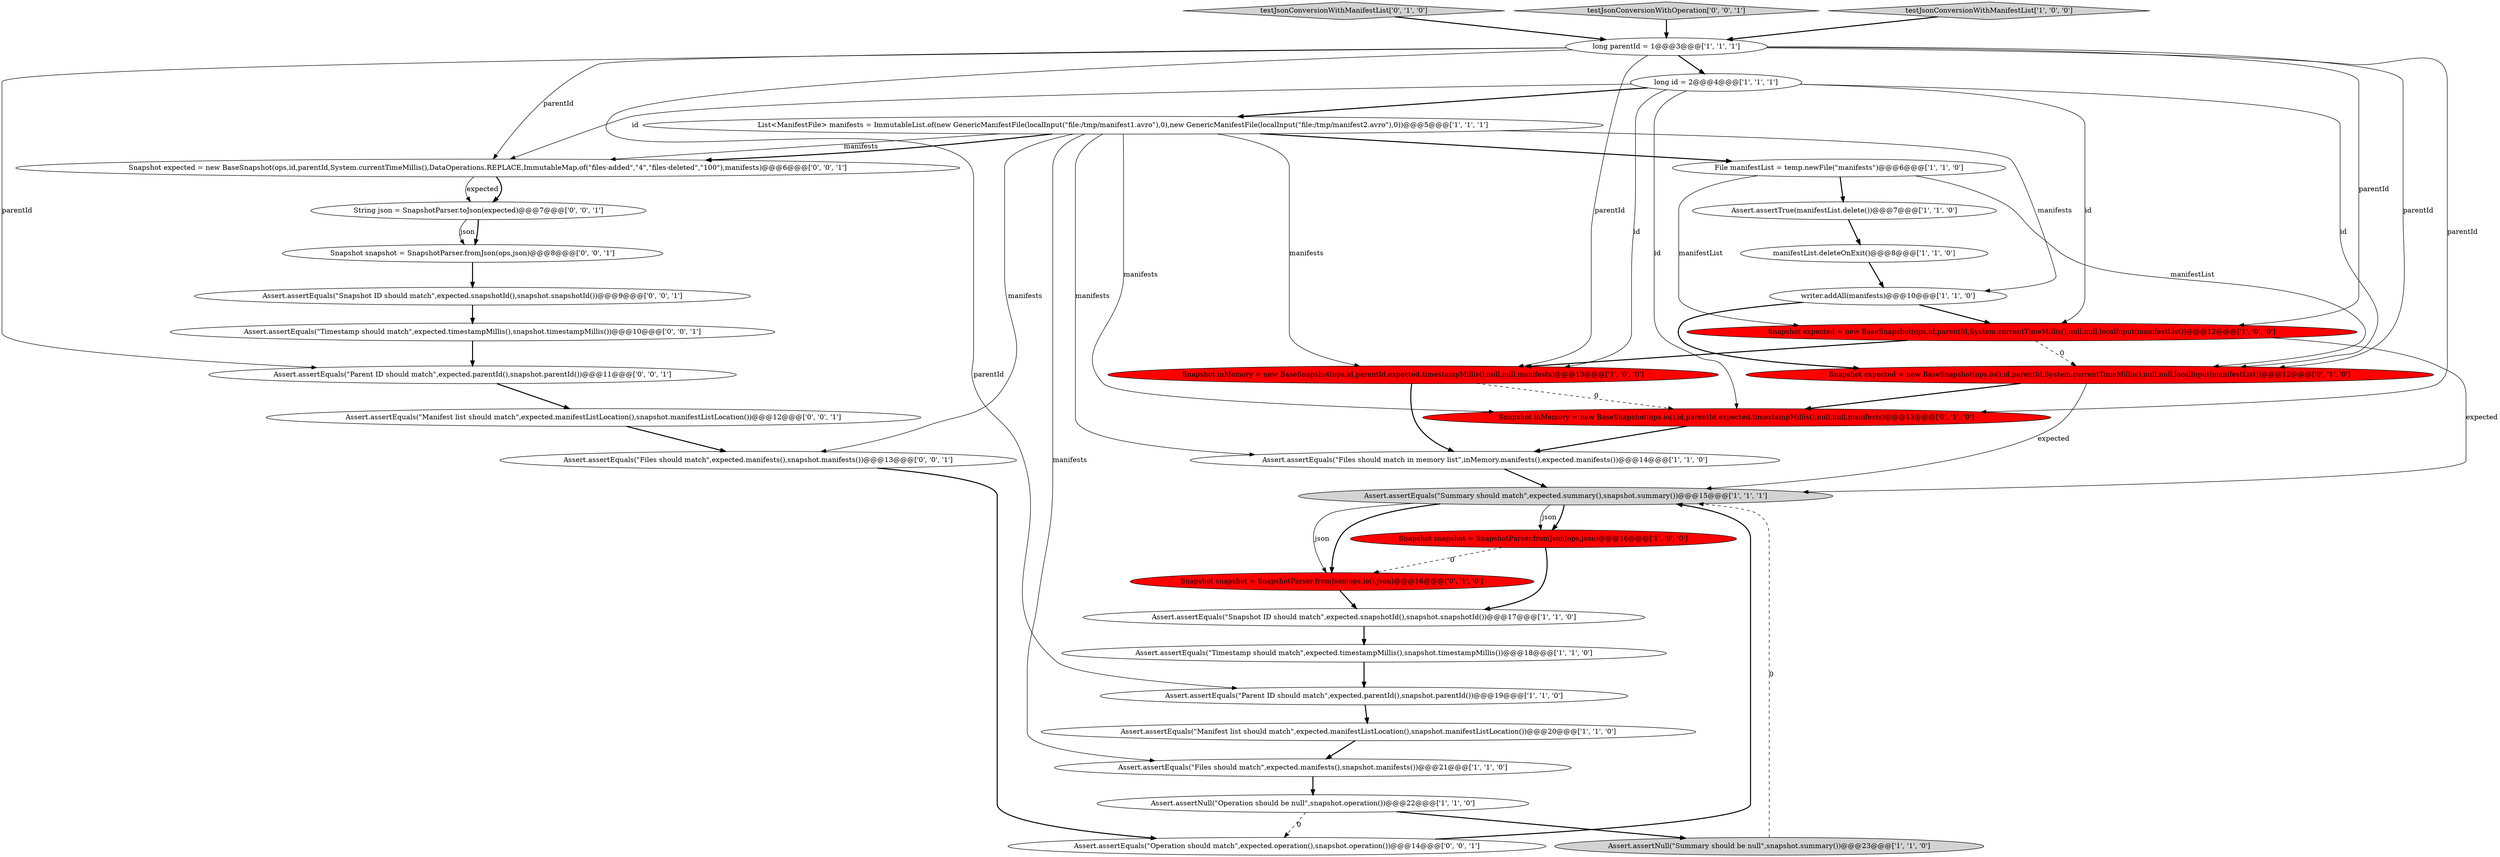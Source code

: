 digraph {
22 [style = filled, label = "Snapshot inMemory = new BaseSnapshot(ops.io(),id,parentId,expected.timestampMillis(),null,null,manifests)@@@13@@@['0', '1', '0']", fillcolor = red, shape = ellipse image = "AAA1AAABBB2BBB"];
2 [style = filled, label = "Assert.assertEquals(\"Manifest list should match\",expected.manifestListLocation(),snapshot.manifestListLocation())@@@20@@@['1', '1', '0']", fillcolor = white, shape = ellipse image = "AAA0AAABBB1BBB"];
32 [style = filled, label = "Assert.assertEquals(\"Snapshot ID should match\",expected.snapshotId(),snapshot.snapshotId())@@@9@@@['0', '0', '1']", fillcolor = white, shape = ellipse image = "AAA0AAABBB3BBB"];
21 [style = filled, label = "Snapshot snapshot = SnapshotParser.fromJson(ops.io(),json)@@@16@@@['0', '1', '0']", fillcolor = red, shape = ellipse image = "AAA1AAABBB2BBB"];
33 [style = filled, label = "Assert.assertEquals(\"Timestamp should match\",expected.timestampMillis(),snapshot.timestampMillis())@@@10@@@['0', '0', '1']", fillcolor = white, shape = ellipse image = "AAA0AAABBB3BBB"];
6 [style = filled, label = "Assert.assertNull(\"Summary should be null\",snapshot.summary())@@@23@@@['1', '1', '0']", fillcolor = lightgray, shape = ellipse image = "AAA0AAABBB1BBB"];
31 [style = filled, label = "Snapshot expected = new BaseSnapshot(ops,id,parentId,System.currentTimeMillis(),DataOperations.REPLACE,ImmutableMap.of(\"files-added\",\"4\",\"files-deleted\",\"100\"),manifests)@@@6@@@['0', '0', '1']", fillcolor = white, shape = ellipse image = "AAA0AAABBB3BBB"];
1 [style = filled, label = "List<ManifestFile> manifests = ImmutableList.of(new GenericManifestFile(localInput(\"file:/tmp/manifest1.avro\"),0),new GenericManifestFile(localInput(\"file:/tmp/manifest2.avro\"),0))@@@5@@@['1', '1', '1']", fillcolor = white, shape = ellipse image = "AAA0AAABBB1BBB"];
23 [style = filled, label = "testJsonConversionWithManifestList['0', '1', '0']", fillcolor = lightgray, shape = diamond image = "AAA0AAABBB2BBB"];
25 [style = filled, label = "String json = SnapshotParser.toJson(expected)@@@7@@@['0', '0', '1']", fillcolor = white, shape = ellipse image = "AAA0AAABBB3BBB"];
19 [style = filled, label = "Assert.assertEquals(\"Snapshot ID should match\",expected.snapshotId(),snapshot.snapshotId())@@@17@@@['1', '1', '0']", fillcolor = white, shape = ellipse image = "AAA0AAABBB1BBB"];
14 [style = filled, label = "writer.addAll(manifests)@@@10@@@['1', '1', '0']", fillcolor = white, shape = ellipse image = "AAA0AAABBB1BBB"];
24 [style = filled, label = "Snapshot snapshot = SnapshotParser.fromJson(ops,json)@@@8@@@['0', '0', '1']", fillcolor = white, shape = ellipse image = "AAA0AAABBB3BBB"];
13 [style = filled, label = "long parentId = 1@@@3@@@['1', '1', '1']", fillcolor = white, shape = ellipse image = "AAA0AAABBB1BBB"];
18 [style = filled, label = "Assert.assertEquals(\"Files should match\",expected.manifests(),snapshot.manifests())@@@21@@@['1', '1', '0']", fillcolor = white, shape = ellipse image = "AAA0AAABBB1BBB"];
4 [style = filled, label = "manifestList.deleteOnExit()@@@8@@@['1', '1', '0']", fillcolor = white, shape = ellipse image = "AAA0AAABBB1BBB"];
9 [style = filled, label = "Assert.assertEquals(\"Summary should match\",expected.summary(),snapshot.summary())@@@15@@@['1', '1', '1']", fillcolor = lightgray, shape = ellipse image = "AAA0AAABBB1BBB"];
29 [style = filled, label = "testJsonConversionWithOperation['0', '0', '1']", fillcolor = lightgray, shape = diamond image = "AAA0AAABBB3BBB"];
3 [style = filled, label = "Snapshot snapshot = SnapshotParser.fromJson(ops,json)@@@16@@@['1', '0', '0']", fillcolor = red, shape = ellipse image = "AAA1AAABBB1BBB"];
12 [style = filled, label = "Assert.assertEquals(\"Parent ID should match\",expected.parentId(),snapshot.parentId())@@@19@@@['1', '1', '0']", fillcolor = white, shape = ellipse image = "AAA0AAABBB1BBB"];
16 [style = filled, label = "long id = 2@@@4@@@['1', '1', '1']", fillcolor = white, shape = ellipse image = "AAA0AAABBB1BBB"];
27 [style = filled, label = "Assert.assertEquals(\"Operation should match\",expected.operation(),snapshot.operation())@@@14@@@['0', '0', '1']", fillcolor = white, shape = ellipse image = "AAA0AAABBB3BBB"];
17 [style = filled, label = "File manifestList = temp.newFile(\"manifests\")@@@6@@@['1', '1', '0']", fillcolor = white, shape = ellipse image = "AAA0AAABBB1BBB"];
15 [style = filled, label = "Snapshot inMemory = new BaseSnapshot(ops,id,parentId,expected.timestampMillis(),null,null,manifests)@@@13@@@['1', '0', '0']", fillcolor = red, shape = ellipse image = "AAA1AAABBB1BBB"];
8 [style = filled, label = "Assert.assertEquals(\"Timestamp should match\",expected.timestampMillis(),snapshot.timestampMillis())@@@18@@@['1', '1', '0']", fillcolor = white, shape = ellipse image = "AAA0AAABBB1BBB"];
30 [style = filled, label = "Assert.assertEquals(\"Parent ID should match\",expected.parentId(),snapshot.parentId())@@@11@@@['0', '0', '1']", fillcolor = white, shape = ellipse image = "AAA0AAABBB3BBB"];
0 [style = filled, label = "testJsonConversionWithManifestList['1', '0', '0']", fillcolor = lightgray, shape = diamond image = "AAA0AAABBB1BBB"];
26 [style = filled, label = "Assert.assertEquals(\"Files should match\",expected.manifests(),snapshot.manifests())@@@13@@@['0', '0', '1']", fillcolor = white, shape = ellipse image = "AAA0AAABBB3BBB"];
5 [style = filled, label = "Assert.assertTrue(manifestList.delete())@@@7@@@['1', '1', '0']", fillcolor = white, shape = ellipse image = "AAA0AAABBB1BBB"];
7 [style = filled, label = "Assert.assertEquals(\"Files should match in memory list\",inMemory.manifests(),expected.manifests())@@@14@@@['1', '1', '0']", fillcolor = white, shape = ellipse image = "AAA0AAABBB1BBB"];
11 [style = filled, label = "Snapshot expected = new BaseSnapshot(ops,id,parentId,System.currentTimeMillis(),null,null,localInput(manifestList))@@@12@@@['1', '0', '0']", fillcolor = red, shape = ellipse image = "AAA1AAABBB1BBB"];
28 [style = filled, label = "Assert.assertEquals(\"Manifest list should match\",expected.manifestListLocation(),snapshot.manifestListLocation())@@@12@@@['0', '0', '1']", fillcolor = white, shape = ellipse image = "AAA0AAABBB3BBB"];
20 [style = filled, label = "Snapshot expected = new BaseSnapshot(ops.io(),id,parentId,System.currentTimeMillis(),null,null,localInput(manifestList))@@@12@@@['0', '1', '0']", fillcolor = red, shape = ellipse image = "AAA1AAABBB2BBB"];
10 [style = filled, label = "Assert.assertNull(\"Operation should be null\",snapshot.operation())@@@22@@@['1', '1', '0']", fillcolor = white, shape = ellipse image = "AAA0AAABBB1BBB"];
17->5 [style = bold, label=""];
4->14 [style = bold, label=""];
13->20 [style = solid, label="parentId"];
16->22 [style = solid, label="id"];
31->25 [style = bold, label=""];
11->20 [style = dashed, label="0"];
15->22 [style = dashed, label="0"];
15->7 [style = bold, label=""];
0->13 [style = bold, label=""];
21->19 [style = bold, label=""];
3->21 [style = dashed, label="0"];
9->21 [style = solid, label="json"];
1->15 [style = solid, label="manifests"];
27->9 [style = bold, label=""];
24->32 [style = bold, label=""];
6->9 [style = dashed, label="0"];
2->18 [style = bold, label=""];
28->26 [style = bold, label=""];
20->9 [style = solid, label="expected"];
13->22 [style = solid, label="parentId"];
17->20 [style = solid, label="manifestList"];
10->27 [style = dashed, label="0"];
31->25 [style = solid, label="expected"];
16->15 [style = solid, label="id"];
10->6 [style = bold, label=""];
13->16 [style = bold, label=""];
22->7 [style = bold, label=""];
19->8 [style = bold, label=""];
11->15 [style = bold, label=""];
32->33 [style = bold, label=""];
1->17 [style = bold, label=""];
20->22 [style = bold, label=""];
13->11 [style = solid, label="parentId"];
13->15 [style = solid, label="parentId"];
16->11 [style = solid, label="id"];
11->9 [style = solid, label="expected"];
7->9 [style = bold, label=""];
25->24 [style = bold, label=""];
26->27 [style = bold, label=""];
12->2 [style = bold, label=""];
30->28 [style = bold, label=""];
1->18 [style = solid, label="manifests"];
16->31 [style = solid, label="id"];
18->10 [style = bold, label=""];
3->19 [style = bold, label=""];
16->1 [style = bold, label=""];
16->20 [style = solid, label="id"];
23->13 [style = bold, label=""];
1->22 [style = solid, label="manifests"];
1->31 [style = solid, label="manifests"];
13->31 [style = solid, label="parentId"];
5->4 [style = bold, label=""];
1->14 [style = solid, label="manifests"];
13->12 [style = solid, label="parentId"];
9->21 [style = bold, label=""];
13->30 [style = solid, label="parentId"];
33->30 [style = bold, label=""];
9->3 [style = bold, label=""];
25->24 [style = solid, label="json"];
1->31 [style = bold, label=""];
17->11 [style = solid, label="manifestList"];
1->7 [style = solid, label="manifests"];
9->3 [style = solid, label="json"];
14->11 [style = bold, label=""];
8->12 [style = bold, label=""];
14->20 [style = bold, label=""];
1->26 [style = solid, label="manifests"];
29->13 [style = bold, label=""];
}

